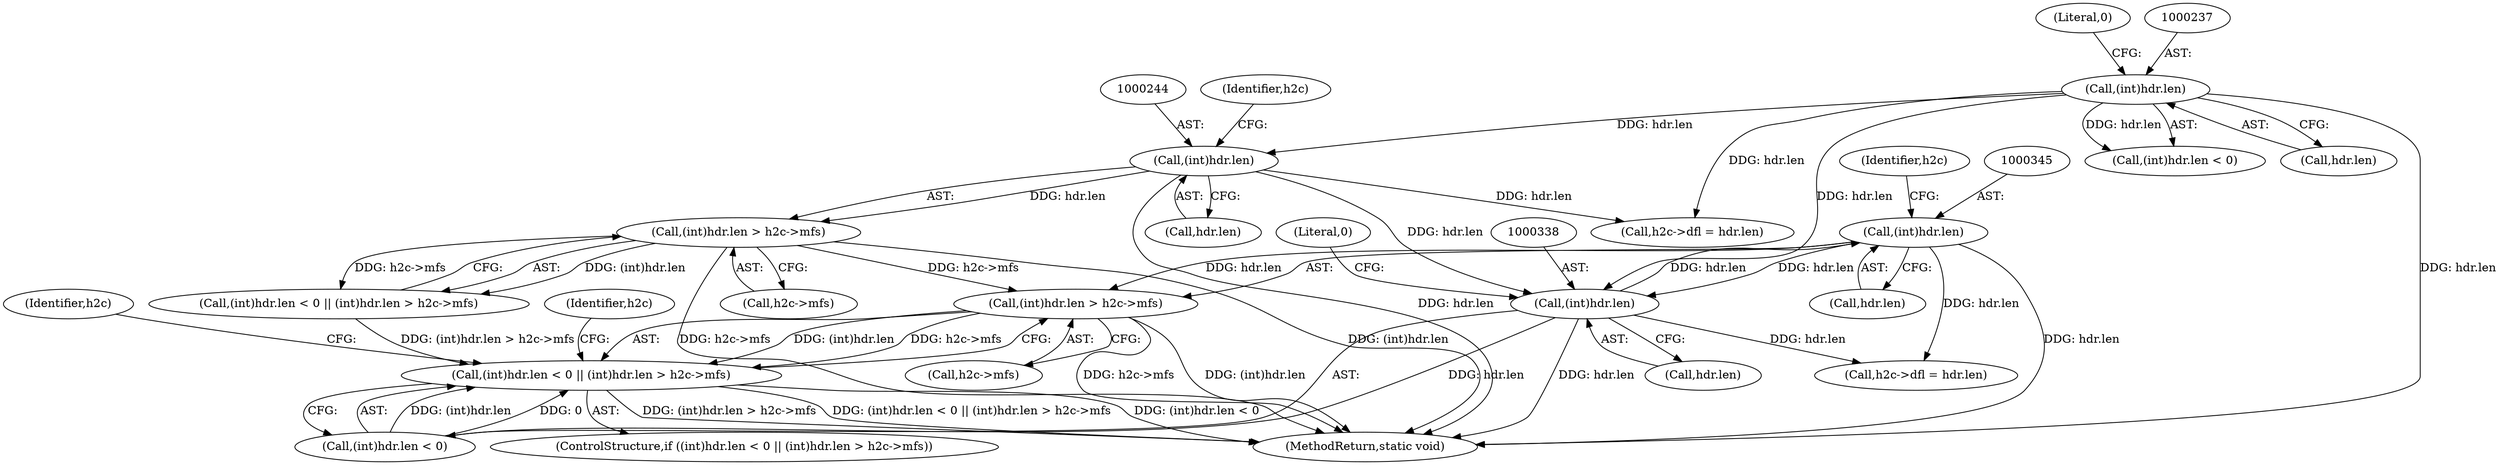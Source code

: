 digraph "1_haproxy_3f0e1ec70173593f4c2b3681b26c04a4ed5fc588@del" {
"1000343" [label="(Call,(int)hdr.len > h2c->mfs)"];
"1000344" [label="(Call,(int)hdr.len)"];
"1000337" [label="(Call,(int)hdr.len)"];
"1000236" [label="(Call,(int)hdr.len)"];
"1000243" [label="(Call,(int)hdr.len)"];
"1000242" [label="(Call,(int)hdr.len > h2c->mfs)"];
"1000335" [label="(Call,(int)hdr.len < 0 || (int)hdr.len > h2c->mfs)"];
"1000242" [label="(Call,(int)hdr.len > h2c->mfs)"];
"1000248" [label="(Call,h2c->mfs)"];
"1000235" [label="(Call,(int)hdr.len < 0)"];
"1000234" [label="(Call,(int)hdr.len < 0 || (int)hdr.len > h2c->mfs)"];
"1000362" [label="(Call,h2c->dfl = hdr.len)"];
"1000344" [label="(Call,(int)hdr.len)"];
"1000335" [label="(Call,(int)hdr.len < 0 || (int)hdr.len > h2c->mfs)"];
"1000245" [label="(Call,hdr.len)"];
"1000339" [label="(Call,hdr.len)"];
"1000343" [label="(Call,(int)hdr.len > h2c->mfs)"];
"1000261" [label="(Call,h2c->dfl = hdr.len)"];
"1000350" [label="(Identifier,h2c)"];
"1000354" [label="(Identifier,h2c)"];
"1000334" [label="(ControlStructure,if ((int)hdr.len < 0 || (int)hdr.len > h2c->mfs))"];
"1000236" [label="(Call,(int)hdr.len)"];
"1000854" [label="(MethodReturn,static void)"];
"1000243" [label="(Call,(int)hdr.len)"];
"1000349" [label="(Call,h2c->mfs)"];
"1000336" [label="(Call,(int)hdr.len < 0)"];
"1000241" [label="(Literal,0)"];
"1000337" [label="(Call,(int)hdr.len)"];
"1000346" [label="(Call,hdr.len)"];
"1000364" [label="(Identifier,h2c)"];
"1000342" [label="(Literal,0)"];
"1000249" [label="(Identifier,h2c)"];
"1000238" [label="(Call,hdr.len)"];
"1000343" -> "1000335"  [label="AST: "];
"1000343" -> "1000349"  [label="CFG: "];
"1000344" -> "1000343"  [label="AST: "];
"1000349" -> "1000343"  [label="AST: "];
"1000335" -> "1000343"  [label="CFG: "];
"1000343" -> "1000854"  [label="DDG: h2c->mfs"];
"1000343" -> "1000854"  [label="DDG: (int)hdr.len"];
"1000343" -> "1000335"  [label="DDG: (int)hdr.len"];
"1000343" -> "1000335"  [label="DDG: h2c->mfs"];
"1000344" -> "1000343"  [label="DDG: hdr.len"];
"1000242" -> "1000343"  [label="DDG: h2c->mfs"];
"1000344" -> "1000346"  [label="CFG: "];
"1000345" -> "1000344"  [label="AST: "];
"1000346" -> "1000344"  [label="AST: "];
"1000350" -> "1000344"  [label="CFG: "];
"1000344" -> "1000854"  [label="DDG: hdr.len"];
"1000344" -> "1000337"  [label="DDG: hdr.len"];
"1000337" -> "1000344"  [label="DDG: hdr.len"];
"1000344" -> "1000362"  [label="DDG: hdr.len"];
"1000337" -> "1000336"  [label="AST: "];
"1000337" -> "1000339"  [label="CFG: "];
"1000338" -> "1000337"  [label="AST: "];
"1000339" -> "1000337"  [label="AST: "];
"1000342" -> "1000337"  [label="CFG: "];
"1000337" -> "1000854"  [label="DDG: hdr.len"];
"1000337" -> "1000336"  [label="DDG: hdr.len"];
"1000236" -> "1000337"  [label="DDG: hdr.len"];
"1000243" -> "1000337"  [label="DDG: hdr.len"];
"1000337" -> "1000362"  [label="DDG: hdr.len"];
"1000236" -> "1000235"  [label="AST: "];
"1000236" -> "1000238"  [label="CFG: "];
"1000237" -> "1000236"  [label="AST: "];
"1000238" -> "1000236"  [label="AST: "];
"1000241" -> "1000236"  [label="CFG: "];
"1000236" -> "1000854"  [label="DDG: hdr.len"];
"1000236" -> "1000235"  [label="DDG: hdr.len"];
"1000236" -> "1000243"  [label="DDG: hdr.len"];
"1000236" -> "1000261"  [label="DDG: hdr.len"];
"1000243" -> "1000242"  [label="AST: "];
"1000243" -> "1000245"  [label="CFG: "];
"1000244" -> "1000243"  [label="AST: "];
"1000245" -> "1000243"  [label="AST: "];
"1000249" -> "1000243"  [label="CFG: "];
"1000243" -> "1000854"  [label="DDG: hdr.len"];
"1000243" -> "1000242"  [label="DDG: hdr.len"];
"1000243" -> "1000261"  [label="DDG: hdr.len"];
"1000242" -> "1000234"  [label="AST: "];
"1000242" -> "1000248"  [label="CFG: "];
"1000248" -> "1000242"  [label="AST: "];
"1000234" -> "1000242"  [label="CFG: "];
"1000242" -> "1000854"  [label="DDG: h2c->mfs"];
"1000242" -> "1000854"  [label="DDG: (int)hdr.len"];
"1000242" -> "1000234"  [label="DDG: (int)hdr.len"];
"1000242" -> "1000234"  [label="DDG: h2c->mfs"];
"1000335" -> "1000334"  [label="AST: "];
"1000335" -> "1000336"  [label="CFG: "];
"1000336" -> "1000335"  [label="AST: "];
"1000354" -> "1000335"  [label="CFG: "];
"1000364" -> "1000335"  [label="CFG: "];
"1000335" -> "1000854"  [label="DDG: (int)hdr.len < 0"];
"1000335" -> "1000854"  [label="DDG: (int)hdr.len > h2c->mfs"];
"1000335" -> "1000854"  [label="DDG: (int)hdr.len < 0 || (int)hdr.len > h2c->mfs"];
"1000336" -> "1000335"  [label="DDG: (int)hdr.len"];
"1000336" -> "1000335"  [label="DDG: 0"];
"1000234" -> "1000335"  [label="DDG: (int)hdr.len > h2c->mfs"];
}
